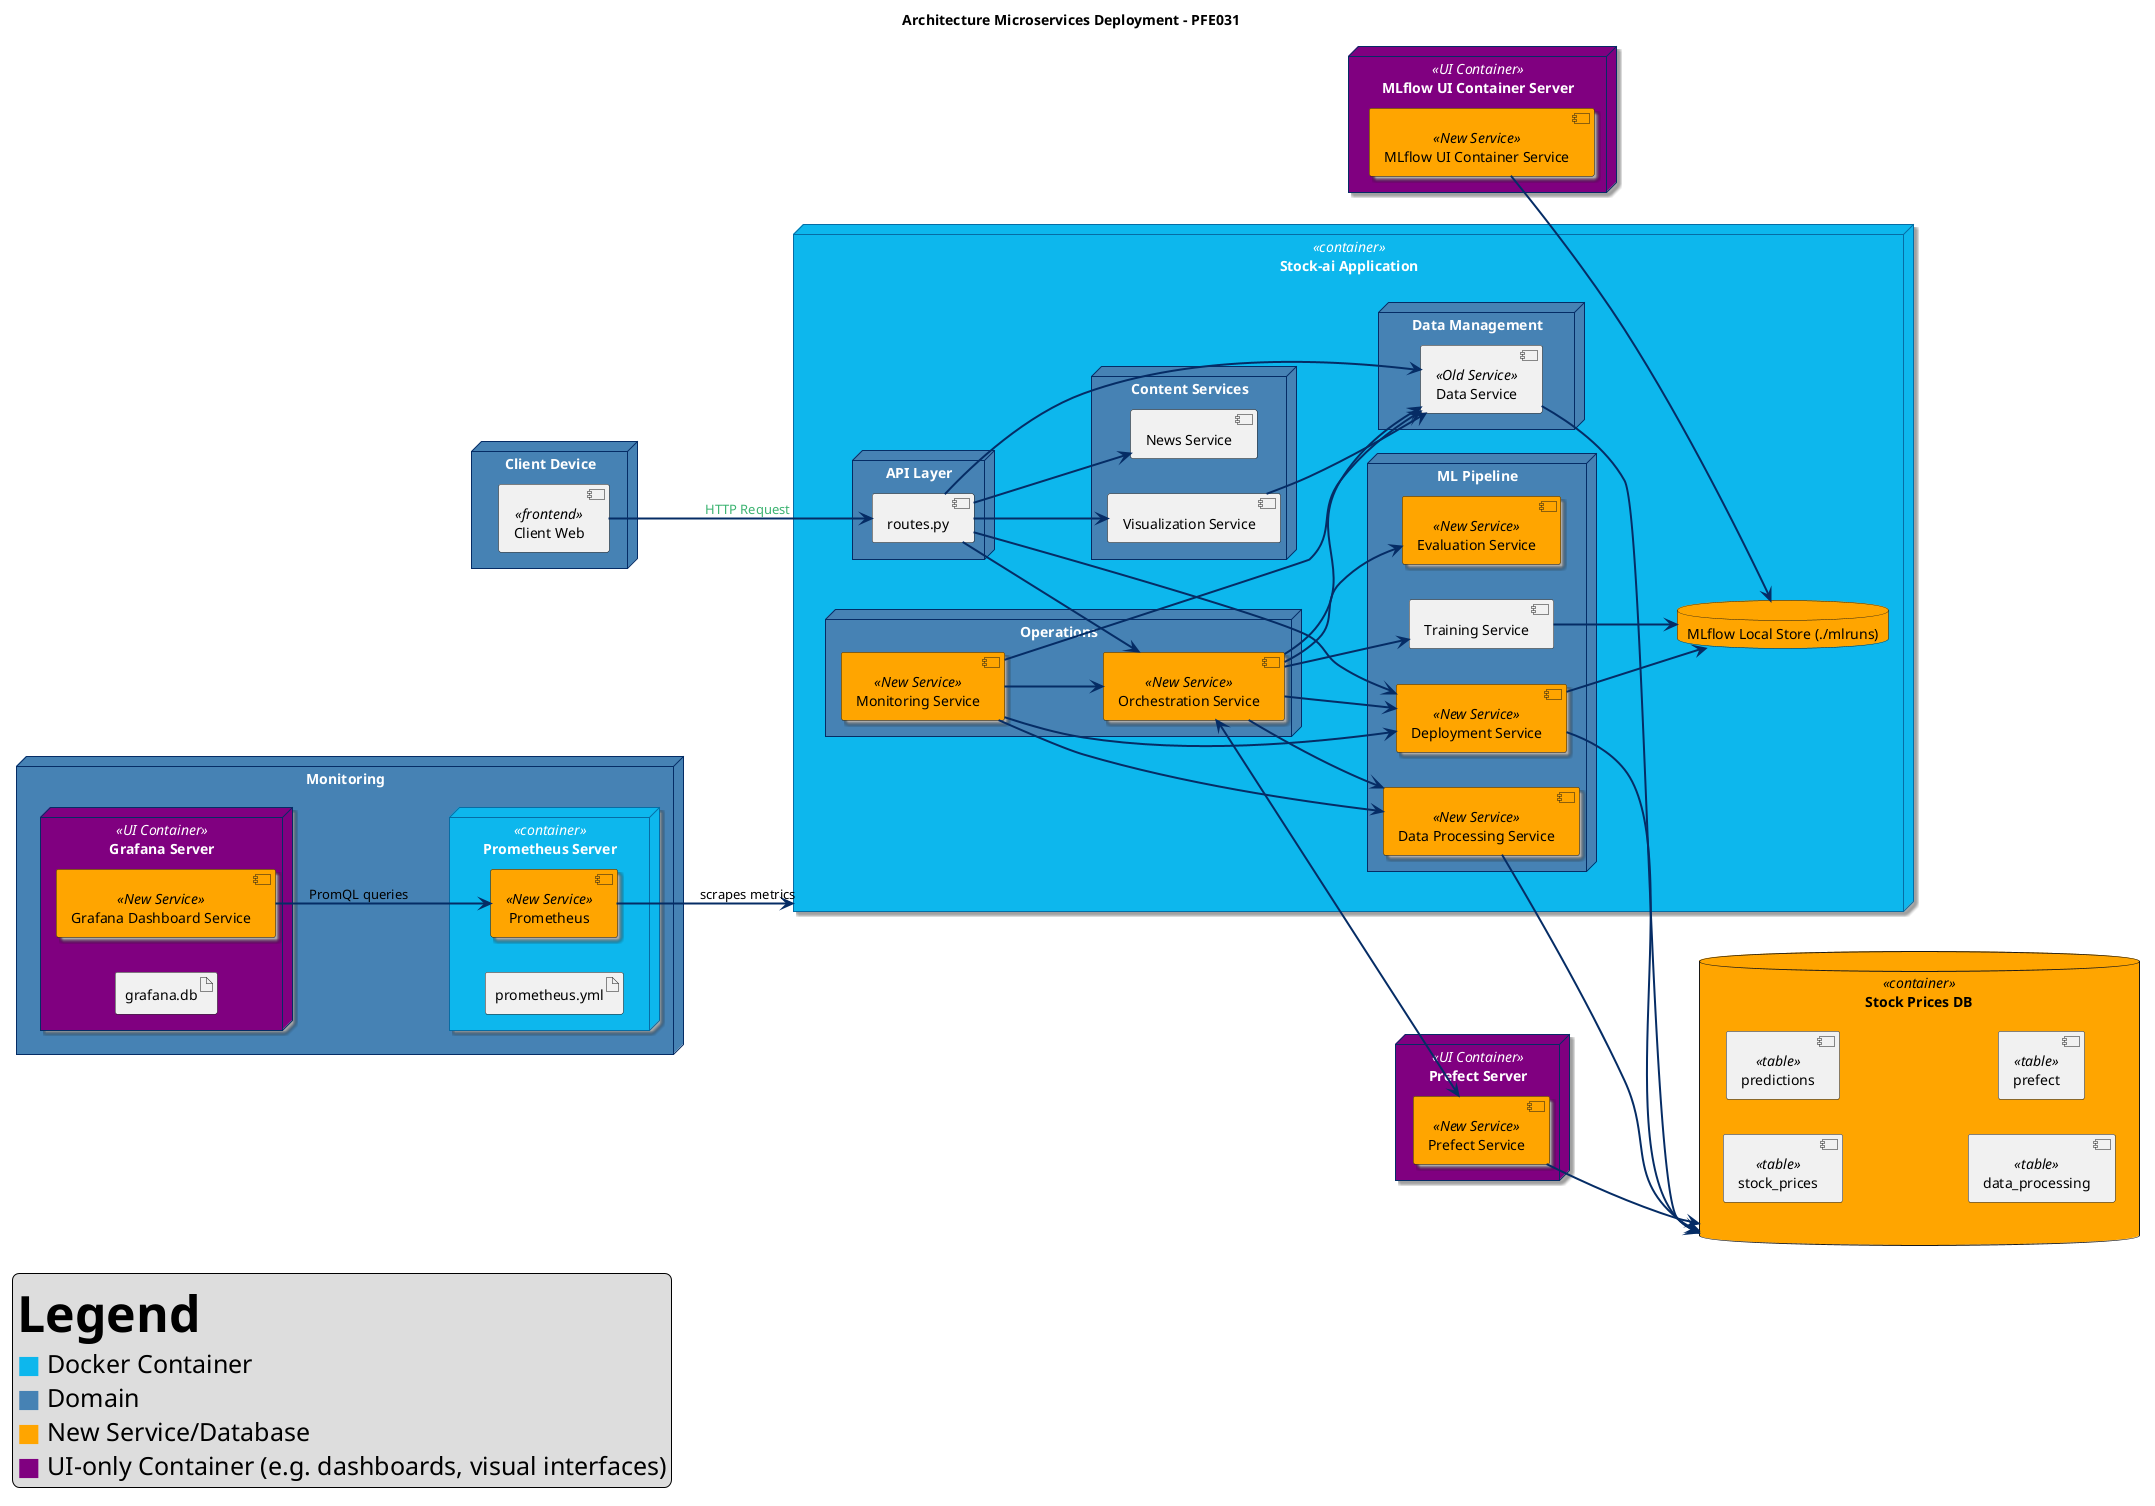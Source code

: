 @startuml Architecture Microservices Deployment - Cleaned

title Architecture Microservices Deployment - PFE031

!define DARKBLUE #052C65
!define LIGHTBLUE #4682B4
!define GREEN #3CB371
!define ORANGE #FFA500
!define GRAY #808080
!define CONTAINER_COLOR #0db7ed
!define CONTAINER_BORDER_COLOR #066da5

left to right direction

skinparam node {
  BorderColor DARKBLUE
  BackgroundColor LIGHTBLUE
  FontColor white
}

skinparam database {
  BackgroundColor ORANGE
}

skinparam node<<container>> {
  BackgroundColor CONTAINER_COLOR
  BorderColor CONTAINER_BORDER_COLOR
  FontColor white
  StereotypeFontColor white
  Shadowing true
}

skinparam component<<New Service>> {
  BackgroundColor orange
  Shadowing true
}

skinparam node<<UI Container>> {
  BackgroundColor purple
  Shadowing true
}


skinparam Arrow {
  Color DARKBLUE
  Thickness 2
}

legend left
  <b><size:50>Legend</size></b>
  <size:25><color:CONTAINER_COLOR>■</color> Docker Container
  <size:25><color:LIGHTBLUE>■</color> Domain
  <size:25><color:ORANGE>■</color> New Service/Database
  <size:25><color:purple>■</color> UI-only Container (e.g. dashboards, visual interfaces)
endlegend

' ========== CLIENT ==========
node "Client Device" {
  component "Client Web" <<frontend>> as web
}

' ========== DATABASE ==========
database "Stock Prices DB" as db <<container>> {
  component "stock_prices" <<table>>
  component "predictions" <<table>>
  component "data_processing" <<table>>
  component "prefect" <<table>>
}

' ========== APPLICATION ==========
node "Stock-ai Application" as app <<container>> {

  ' -- API Layer
  node "API Layer" {
    component "routes.py" as api
  }

  ' -- Operations
  node "Operations" {
    component "Orchestration Service" as orchestration_service <<New Service>>
    component "Monitoring Service" as monitoring_service <<New Service>>
  }

  ' -- Data Management
  node "Data Management" {
    component "Data Service" as data_service <<Old Service>>
  }

  ' -- ML Pipeline
  node "ML Pipeline" {
    component "Training Service" as training_service
    component "Deployment Service" as deployment_service <<New Service>>
    component "Evaluation Service" as evaluation_service <<New Service>>
    component "Data Processing Service" as data_processing_service <<New Service>>
  }

  ' -- Content Services
  node "Content Services" {
    component "News Service" as news_service
    component "Visualization Service" as visualization_service
  }

  ' -- Local Store for MLflow
  database "MLflow Local Store (./mlruns)" as mlruns
}

' ========== EXTERNAL TOOLS ==========

node "MLflow UI Container Server" <<UI Container>> {
  component "MLflow UI Container Service" as mlflowService <<New Service>>
}

node "Prefect Server" <<UI Container>> {
  component "Prefect Service" as prefect_service <<New Service>>
}

node "Monitoring" {
  node "Prometheus Server" <<container>> {
    component "Prometheus" as prometheusService <<New Service>>
    artifact "prometheus.yml"
  }

  node "Grafana Server" <<UI Container>> {
    component "Grafana Dashboard Service" as grafanaSvc <<New Service>>
    artifact "grafana.db"
  }
}

' ========== CONNECTIONS ==========

' Client to API
web --> api : <color:GREEN>HTTP Request</color>

' API to Core Services
api --> orchestration_service
api --> data_service
api --> deployment_service
api --> news_service
api --> visualization_service

' Visualization
visualization_service --> data_service

' Orchestration
orchestration_service <--> prefect_service
orchestration_service --> training_service
orchestration_service --> deployment_service
orchestration_service --> evaluation_service
orchestration_service --> data_processing_service
orchestration_service --> data_service

' Monitoring
monitoring_service --> deployment_service
monitoring_service --> orchestration_service
monitoring_service --> data_service
monitoring_service --> data_processing_service

' Database Connections
data_service --> db
deployment_service --> db
data_processing_service --> db
prefect_service --> db

' MLflow Logging
training_service --> mlruns
deployment_service --> mlruns
mlflowService --> mlruns

' Monitoring Tools
grafanaSvc --> prometheusService : PromQL queries
prometheusService --> app : scrapes metrics

@enduml
